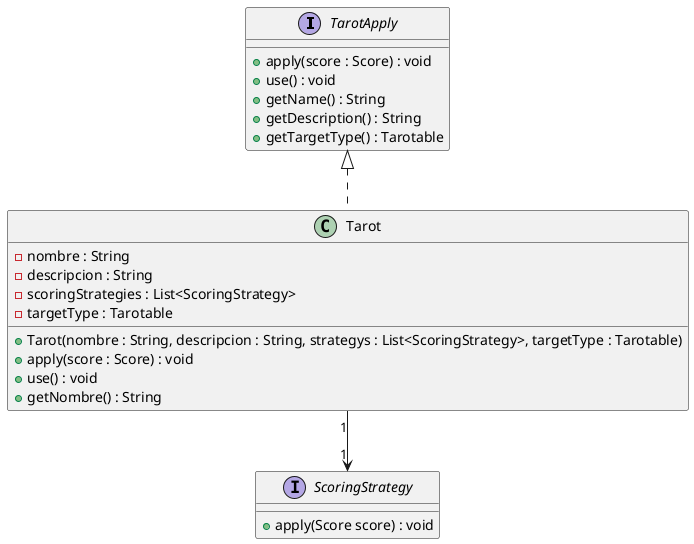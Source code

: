 @startuml

interface TarotApply {
    + apply(score : Score) : void
    + use() : void
    + getName() : String
    + getDescription() : String
    + getTargetType() : Tarotable
}

interface ScoringStrategy {
  + apply(Score score) : void
}

class Tarot implements TarotApply{
    - nombre : String
    - descripcion : String
    - scoringStrategies : List<ScoringStrategy>
    - targetType : Tarotable
    + Tarot(nombre : String, descripcion : String, strategys : List<ScoringStrategy>, targetType : Tarotable)
    + apply(score : Score) : void
    + use() : void
    + getNombre() : String
}

Tarot "1" --> "1" ScoringStrategy

@enduml